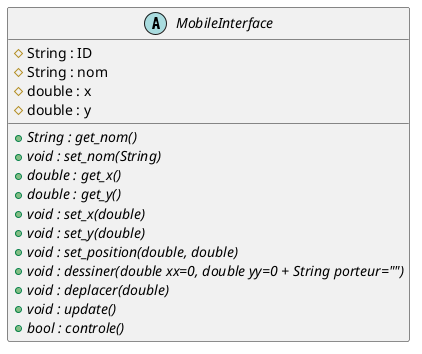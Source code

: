@startuml

abstract Class MobileInterface {
    # String : ID
    # String : nom
    # double : x
    # double : y

    + {abstract} String : get_nom()
    + {abstract} void : set_nom(String)
    + {abstract} double : get_x()
    + {abstract} double : get_y()
    + {abstract} void : set_x(double)
    + {abstract} void : set_y(double)
    + {abstract} void : set_position(double, double)
    + {abstract} void : dessiner(double xx=0, double yy=0 + String porteur="")
    + {abstract} void : deplacer(double)
    + {abstract} void : update()
    + {abstract} bool : controle()
}


@enduml
